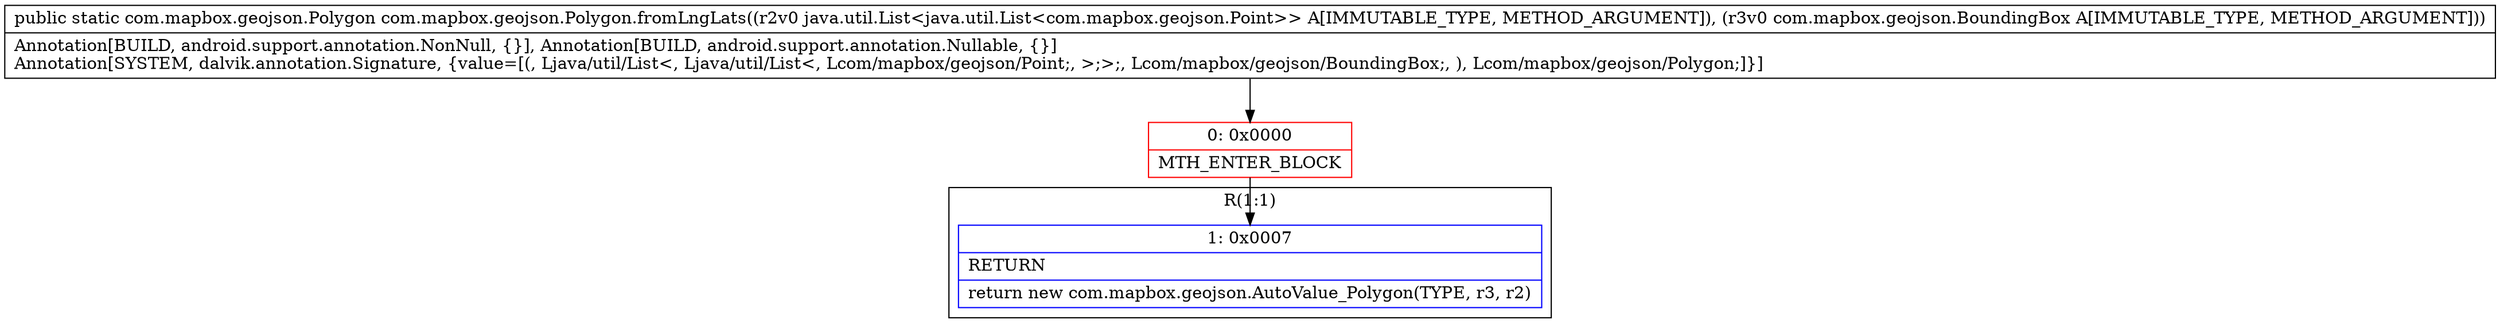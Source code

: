 digraph "CFG forcom.mapbox.geojson.Polygon.fromLngLats(Ljava\/util\/List;Lcom\/mapbox\/geojson\/BoundingBox;)Lcom\/mapbox\/geojson\/Polygon;" {
subgraph cluster_Region_537540429 {
label = "R(1:1)";
node [shape=record,color=blue];
Node_1 [shape=record,label="{1\:\ 0x0007|RETURN\l|return new com.mapbox.geojson.AutoValue_Polygon(TYPE, r3, r2)\l}"];
}
Node_0 [shape=record,color=red,label="{0\:\ 0x0000|MTH_ENTER_BLOCK\l}"];
MethodNode[shape=record,label="{public static com.mapbox.geojson.Polygon com.mapbox.geojson.Polygon.fromLngLats((r2v0 java.util.List\<java.util.List\<com.mapbox.geojson.Point\>\> A[IMMUTABLE_TYPE, METHOD_ARGUMENT]), (r3v0 com.mapbox.geojson.BoundingBox A[IMMUTABLE_TYPE, METHOD_ARGUMENT]))  | Annotation[BUILD, android.support.annotation.NonNull, \{\}], Annotation[BUILD, android.support.annotation.Nullable, \{\}]\lAnnotation[SYSTEM, dalvik.annotation.Signature, \{value=[(, Ljava\/util\/List\<, Ljava\/util\/List\<, Lcom\/mapbox\/geojson\/Point;, \>;\>;, Lcom\/mapbox\/geojson\/BoundingBox;, ), Lcom\/mapbox\/geojson\/Polygon;]\}]\l}"];
MethodNode -> Node_0;
Node_0 -> Node_1;
}

